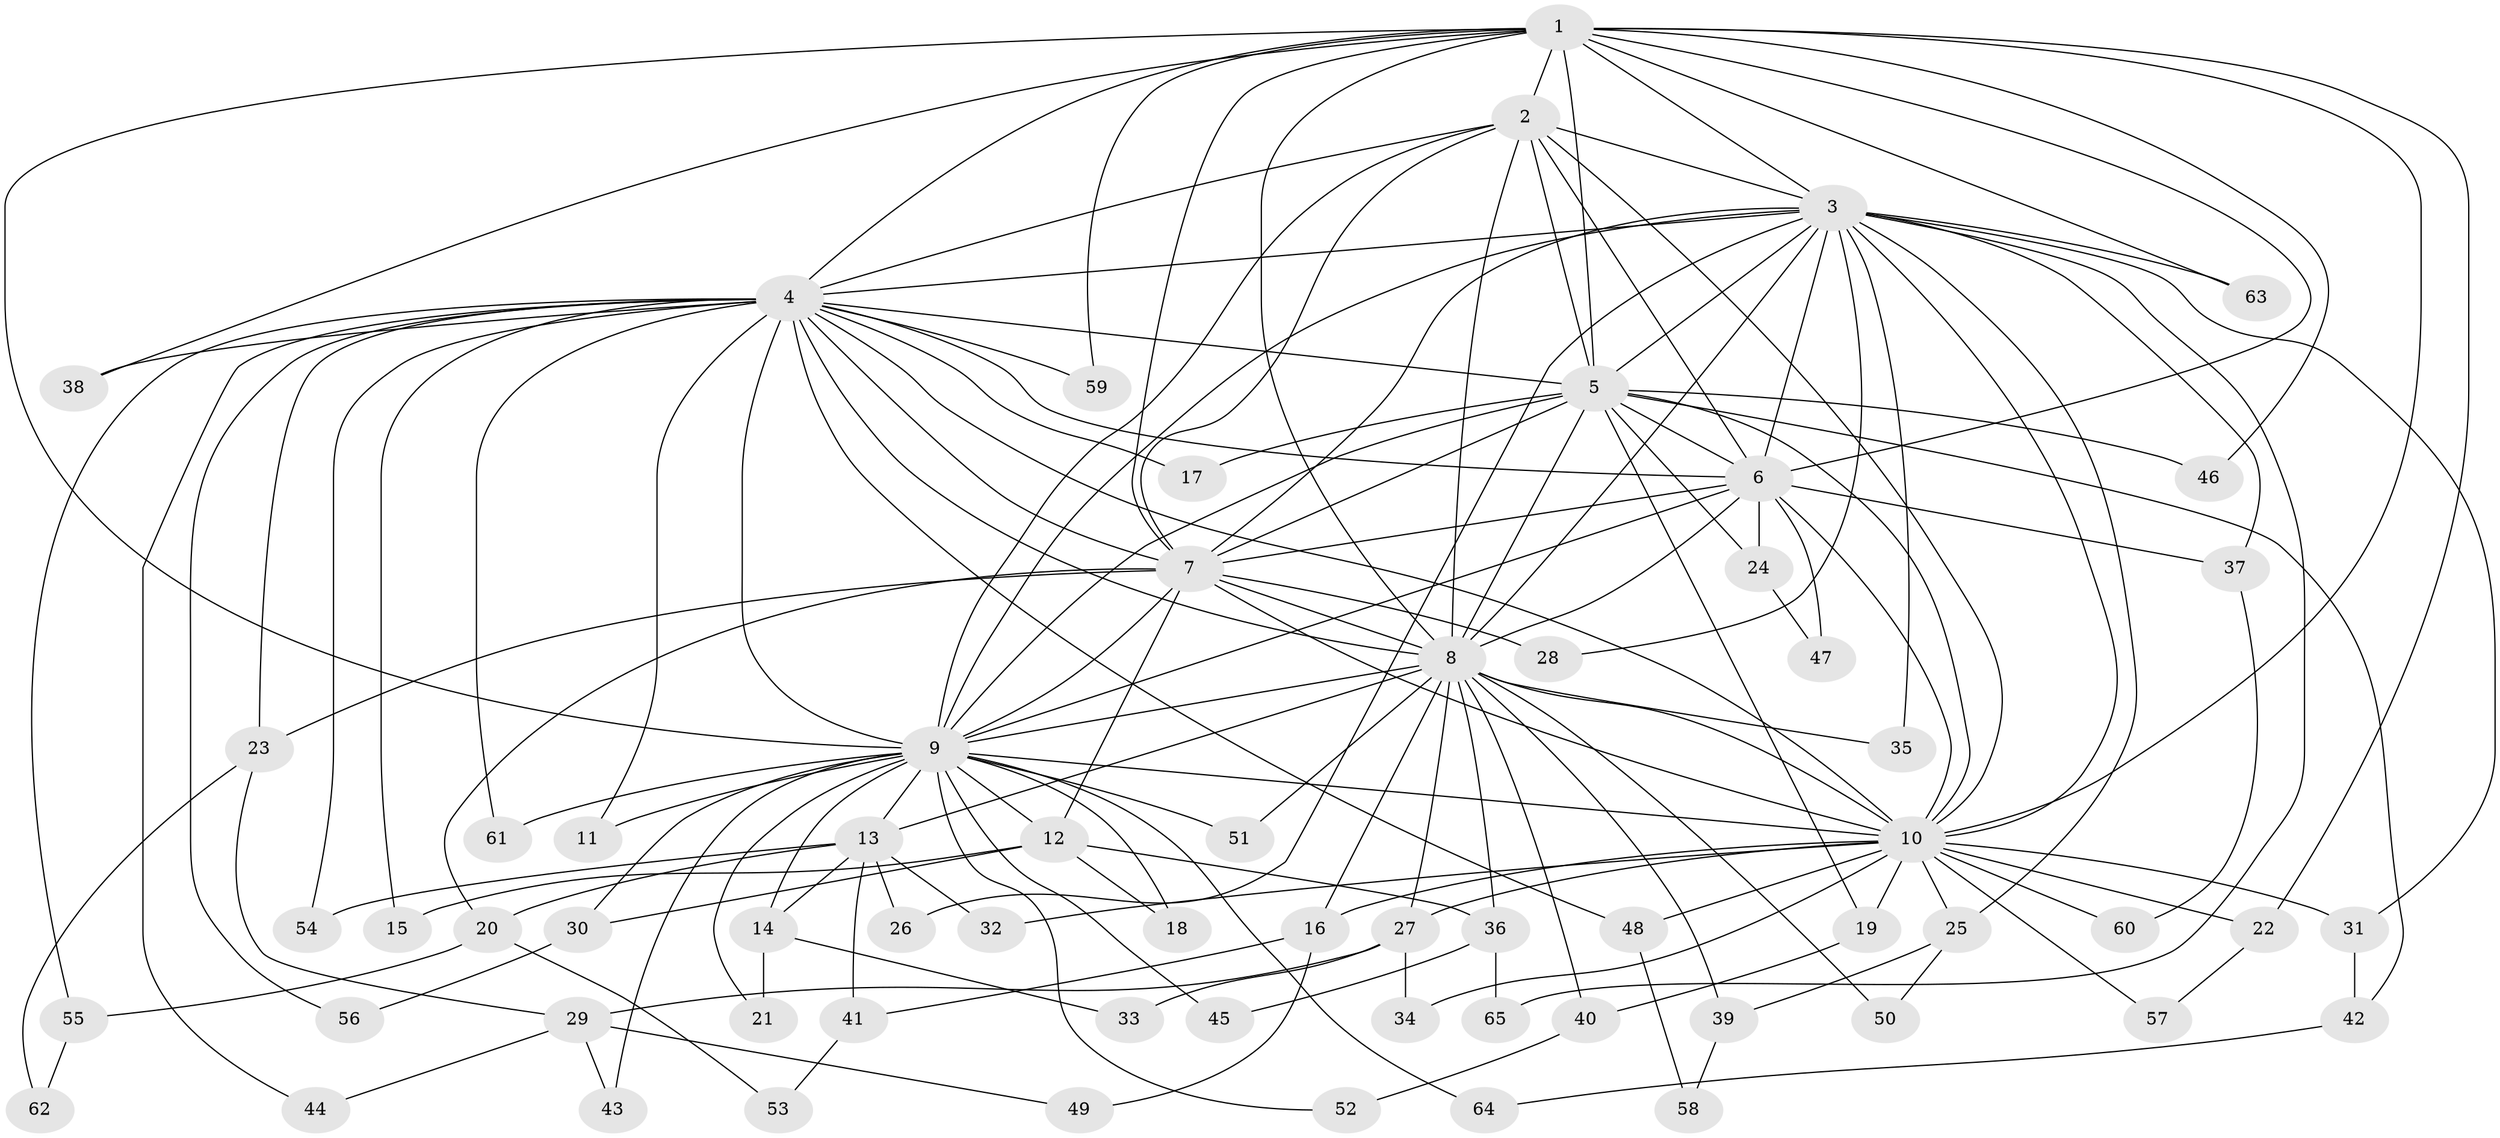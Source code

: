 // Generated by graph-tools (version 1.1) at 2025/25/03/09/25 03:25:50]
// undirected, 65 vertices, 155 edges
graph export_dot {
graph [start="1"]
  node [color=gray90,style=filled];
  1;
  2;
  3;
  4;
  5;
  6;
  7;
  8;
  9;
  10;
  11;
  12;
  13;
  14;
  15;
  16;
  17;
  18;
  19;
  20;
  21;
  22;
  23;
  24;
  25;
  26;
  27;
  28;
  29;
  30;
  31;
  32;
  33;
  34;
  35;
  36;
  37;
  38;
  39;
  40;
  41;
  42;
  43;
  44;
  45;
  46;
  47;
  48;
  49;
  50;
  51;
  52;
  53;
  54;
  55;
  56;
  57;
  58;
  59;
  60;
  61;
  62;
  63;
  64;
  65;
  1 -- 2;
  1 -- 3;
  1 -- 4;
  1 -- 5;
  1 -- 6;
  1 -- 7;
  1 -- 8;
  1 -- 9;
  1 -- 10;
  1 -- 22;
  1 -- 38;
  1 -- 46;
  1 -- 59;
  1 -- 63;
  2 -- 3;
  2 -- 4;
  2 -- 5;
  2 -- 6;
  2 -- 7;
  2 -- 8;
  2 -- 9;
  2 -- 10;
  3 -- 4;
  3 -- 5;
  3 -- 6;
  3 -- 7;
  3 -- 8;
  3 -- 9;
  3 -- 10;
  3 -- 25;
  3 -- 26;
  3 -- 28;
  3 -- 31;
  3 -- 35;
  3 -- 37;
  3 -- 63;
  3 -- 65;
  4 -- 5;
  4 -- 6;
  4 -- 7;
  4 -- 8;
  4 -- 9;
  4 -- 10;
  4 -- 11;
  4 -- 15;
  4 -- 17;
  4 -- 23;
  4 -- 38;
  4 -- 44;
  4 -- 48;
  4 -- 54;
  4 -- 55;
  4 -- 56;
  4 -- 59;
  4 -- 61;
  5 -- 6;
  5 -- 7;
  5 -- 8;
  5 -- 9;
  5 -- 10;
  5 -- 17;
  5 -- 19;
  5 -- 24;
  5 -- 42;
  5 -- 46;
  6 -- 7;
  6 -- 8;
  6 -- 9;
  6 -- 10;
  6 -- 24;
  6 -- 37;
  6 -- 47;
  7 -- 8;
  7 -- 9;
  7 -- 10;
  7 -- 12;
  7 -- 20;
  7 -- 23;
  7 -- 28;
  8 -- 9;
  8 -- 10;
  8 -- 13;
  8 -- 16;
  8 -- 27;
  8 -- 35;
  8 -- 36;
  8 -- 39;
  8 -- 40;
  8 -- 50;
  8 -- 51;
  9 -- 10;
  9 -- 11;
  9 -- 12;
  9 -- 13;
  9 -- 14;
  9 -- 18;
  9 -- 21;
  9 -- 30;
  9 -- 43;
  9 -- 45;
  9 -- 51;
  9 -- 52;
  9 -- 61;
  9 -- 64;
  10 -- 16;
  10 -- 19;
  10 -- 22;
  10 -- 25;
  10 -- 27;
  10 -- 31;
  10 -- 32;
  10 -- 34;
  10 -- 48;
  10 -- 57;
  10 -- 60;
  12 -- 15;
  12 -- 18;
  12 -- 30;
  12 -- 36;
  13 -- 14;
  13 -- 20;
  13 -- 26;
  13 -- 32;
  13 -- 41;
  13 -- 54;
  14 -- 21;
  14 -- 33;
  16 -- 41;
  16 -- 49;
  19 -- 40;
  20 -- 53;
  20 -- 55;
  22 -- 57;
  23 -- 29;
  23 -- 62;
  24 -- 47;
  25 -- 39;
  25 -- 50;
  27 -- 29;
  27 -- 33;
  27 -- 34;
  29 -- 43;
  29 -- 44;
  29 -- 49;
  30 -- 56;
  31 -- 42;
  36 -- 45;
  36 -- 65;
  37 -- 60;
  39 -- 58;
  40 -- 52;
  41 -- 53;
  42 -- 64;
  48 -- 58;
  55 -- 62;
}

